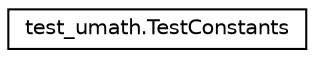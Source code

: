 digraph "Graphical Class Hierarchy"
{
 // LATEX_PDF_SIZE
  edge [fontname="Helvetica",fontsize="10",labelfontname="Helvetica",labelfontsize="10"];
  node [fontname="Helvetica",fontsize="10",shape=record];
  rankdir="LR";
  Node0 [label="test_umath.TestConstants",height=0.2,width=0.4,color="black", fillcolor="white", style="filled",URL="$classtest__umath_1_1TestConstants.html",tooltip=" "];
}
